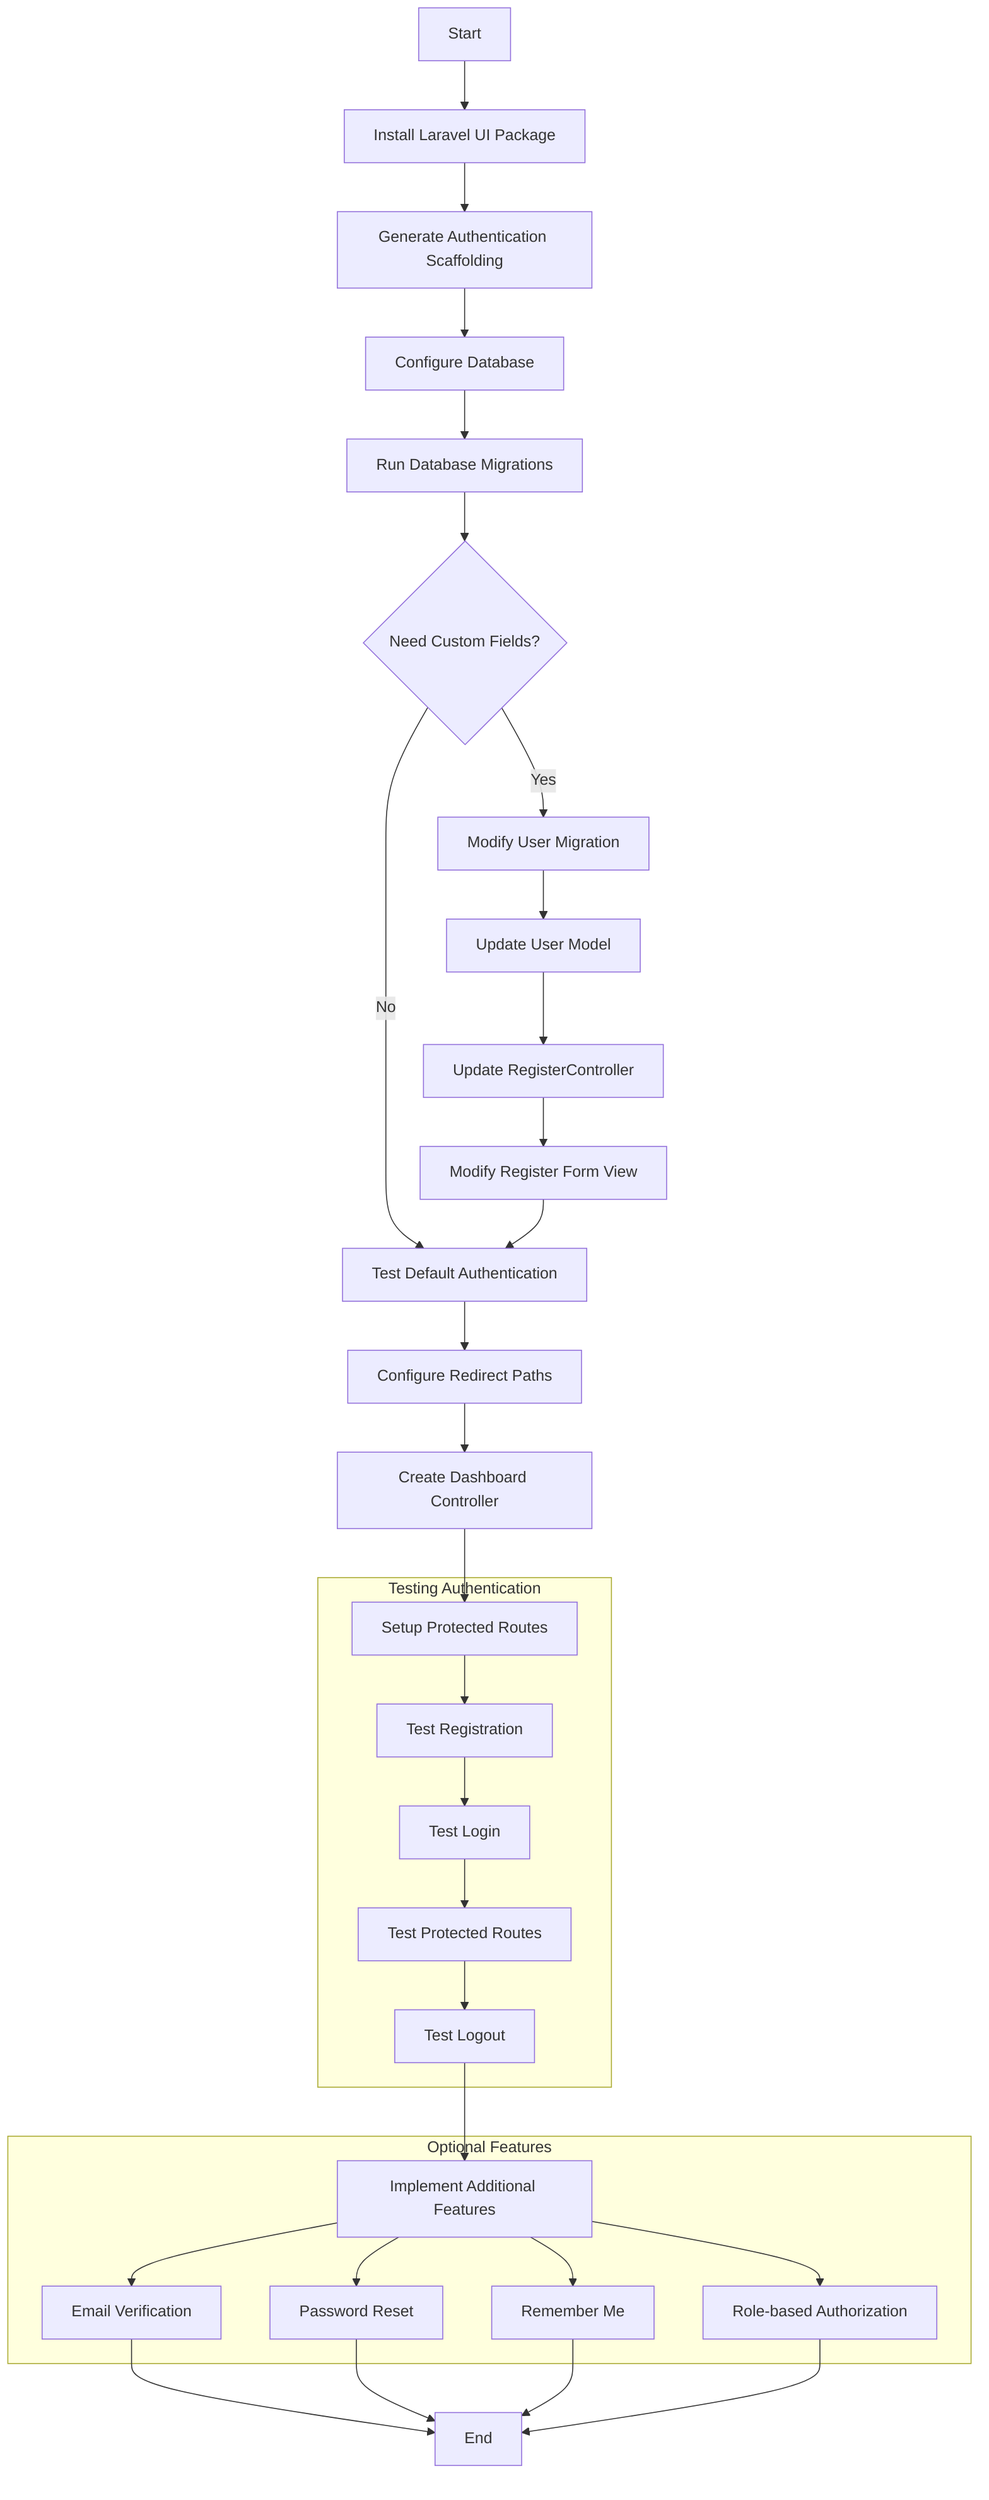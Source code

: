 flowchart TD
    A[Start] --> B[Install Laravel UI Package]
    B --> C[Generate Authentication Scaffolding]
    C --> D[Configure Database]
    D --> E[Run Database Migrations]
    
    E --> F{Need Custom Fields?}
    F -->|Yes| G[Modify User Migration]
    G --> H[Update User Model]
    H --> I[Update RegisterController]
    I --> J[Modify Register Form View]
    F -->|No| K[Test Default Authentication]
    J --> K
    
    K --> L[Configure Redirect Paths]
    L --> M[Create Dashboard Controller]
    M --> N[Setup Protected Routes]
    
    subgraph "Testing Authentication"
    N --> O[Test Registration]
    O --> P[Test Login]
    P --> Q[Test Protected Routes]
    Q --> R[Test Logout]
    end
    
    R --> S[Implement Additional Features]
    
    subgraph "Optional Features"
    S --> T[Email Verification]
    S --> U[Password Reset]
    S --> V[Remember Me]
    S --> W[Role-based Authorization]
    end
    
    T --> X[End]
    U --> X
    V --> X
    W --> X